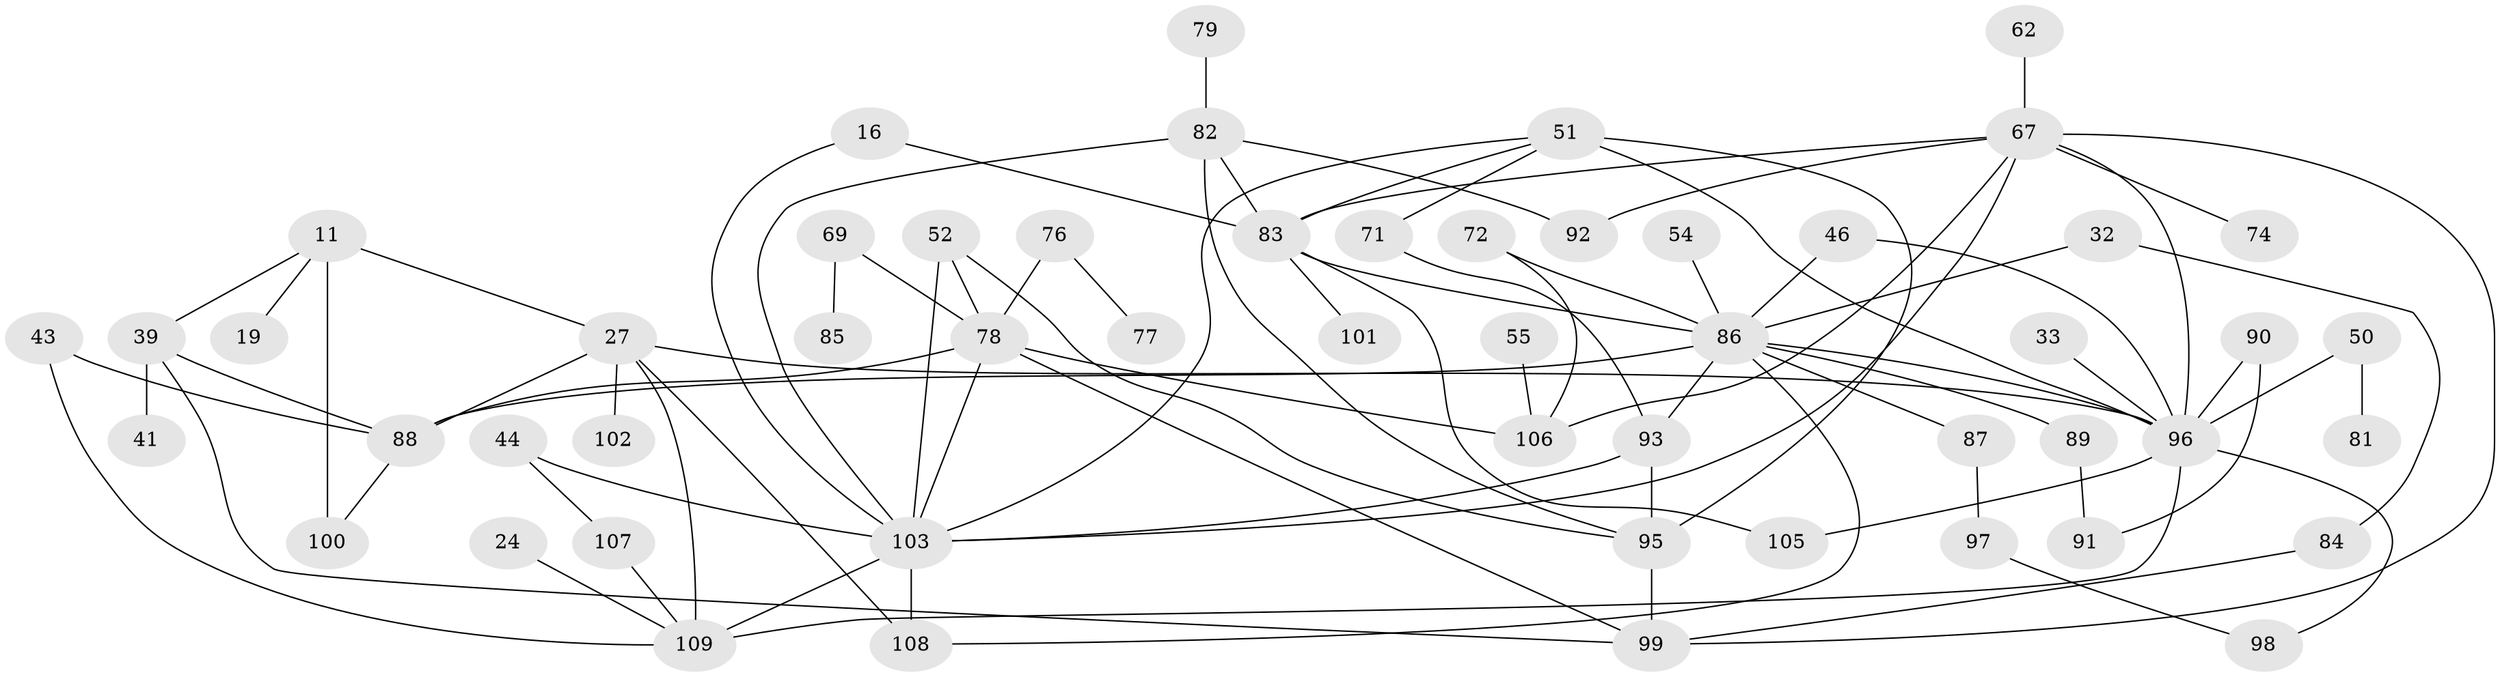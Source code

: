// original degree distribution, {6: 0.045871559633027525, 3: 0.21100917431192662, 10: 0.01834862385321101, 4: 0.1651376146788991, 2: 0.3761467889908257, 5: 0.03669724770642202, 8: 0.009174311926605505, 1: 0.13761467889908258}
// Generated by graph-tools (version 1.1) at 2025/45/03/04/25 21:45:00]
// undirected, 54 vertices, 85 edges
graph export_dot {
graph [start="1"]
  node [color=gray90,style=filled];
  11;
  16 [super="+6"];
  19;
  24;
  27 [super="+1"];
  32;
  33;
  39 [super="+26"];
  41;
  43;
  44;
  46;
  50;
  51 [super="+25"];
  52 [super="+15+35"];
  54;
  55;
  62;
  67 [super="+9+65"];
  69;
  71;
  72;
  74;
  76;
  77;
  78 [super="+58+70+63"];
  79;
  81;
  82 [super="+60+66+68"];
  83 [super="+34+53"];
  84;
  85;
  86 [super="+22+18"];
  87;
  88 [super="+21"];
  89;
  90;
  91;
  92;
  93 [super="+42"];
  95 [super="+45+47"];
  96 [super="+80+94+64"];
  97;
  98;
  99 [super="+10+13+40"];
  100 [super="+20"];
  101;
  102;
  103 [super="+31+38"];
  105;
  106 [super="+12"];
  107;
  108 [super="+37"];
  109 [super="+104"];
  11 -- 19;
  11 -- 39;
  11 -- 100 [weight=2];
  11 -- 27 [weight=2];
  16 -- 83;
  16 -- 103;
  24 -- 109;
  27 -- 102;
  27 -- 88;
  27 -- 108;
  27 -- 96;
  27 -- 109 [weight=2];
  32 -- 84;
  32 -- 86;
  33 -- 96;
  39 -- 41;
  39 -- 88 [weight=2];
  39 -- 99;
  43 -- 88;
  43 -- 109;
  44 -- 107;
  44 -- 103;
  46 -- 86;
  46 -- 96;
  50 -- 81;
  50 -- 96;
  51 -- 103 [weight=2];
  51 -- 71;
  51 -- 95 [weight=2];
  51 -- 83;
  51 -- 96 [weight=2];
  52 -- 103 [weight=2];
  52 -- 95;
  52 -- 78;
  54 -- 86;
  55 -- 106;
  62 -- 67;
  67 -- 106 [weight=2];
  67 -- 74;
  67 -- 103 [weight=2];
  67 -- 99;
  67 -- 92;
  67 -- 83;
  67 -- 96 [weight=3];
  69 -- 85;
  69 -- 78;
  71 -- 93;
  72 -- 106;
  72 -- 86;
  76 -- 77;
  76 -- 78;
  78 -- 106 [weight=2];
  78 -- 99;
  78 -- 103;
  78 -- 88;
  79 -- 82;
  82 -- 103 [weight=2];
  82 -- 83 [weight=2];
  82 -- 95;
  82 -- 92;
  83 -- 101;
  83 -- 86;
  83 -- 105;
  84 -- 99;
  86 -- 93;
  86 -- 88 [weight=3];
  86 -- 108;
  86 -- 87;
  86 -- 89;
  86 -- 96;
  87 -- 97;
  88 -- 100;
  89 -- 91;
  90 -- 91;
  90 -- 96;
  93 -- 95;
  93 -- 103;
  95 -- 99;
  96 -- 105;
  96 -- 98;
  96 -- 109 [weight=2];
  97 -- 98;
  103 -- 108;
  103 -- 109;
  107 -- 109;
}
